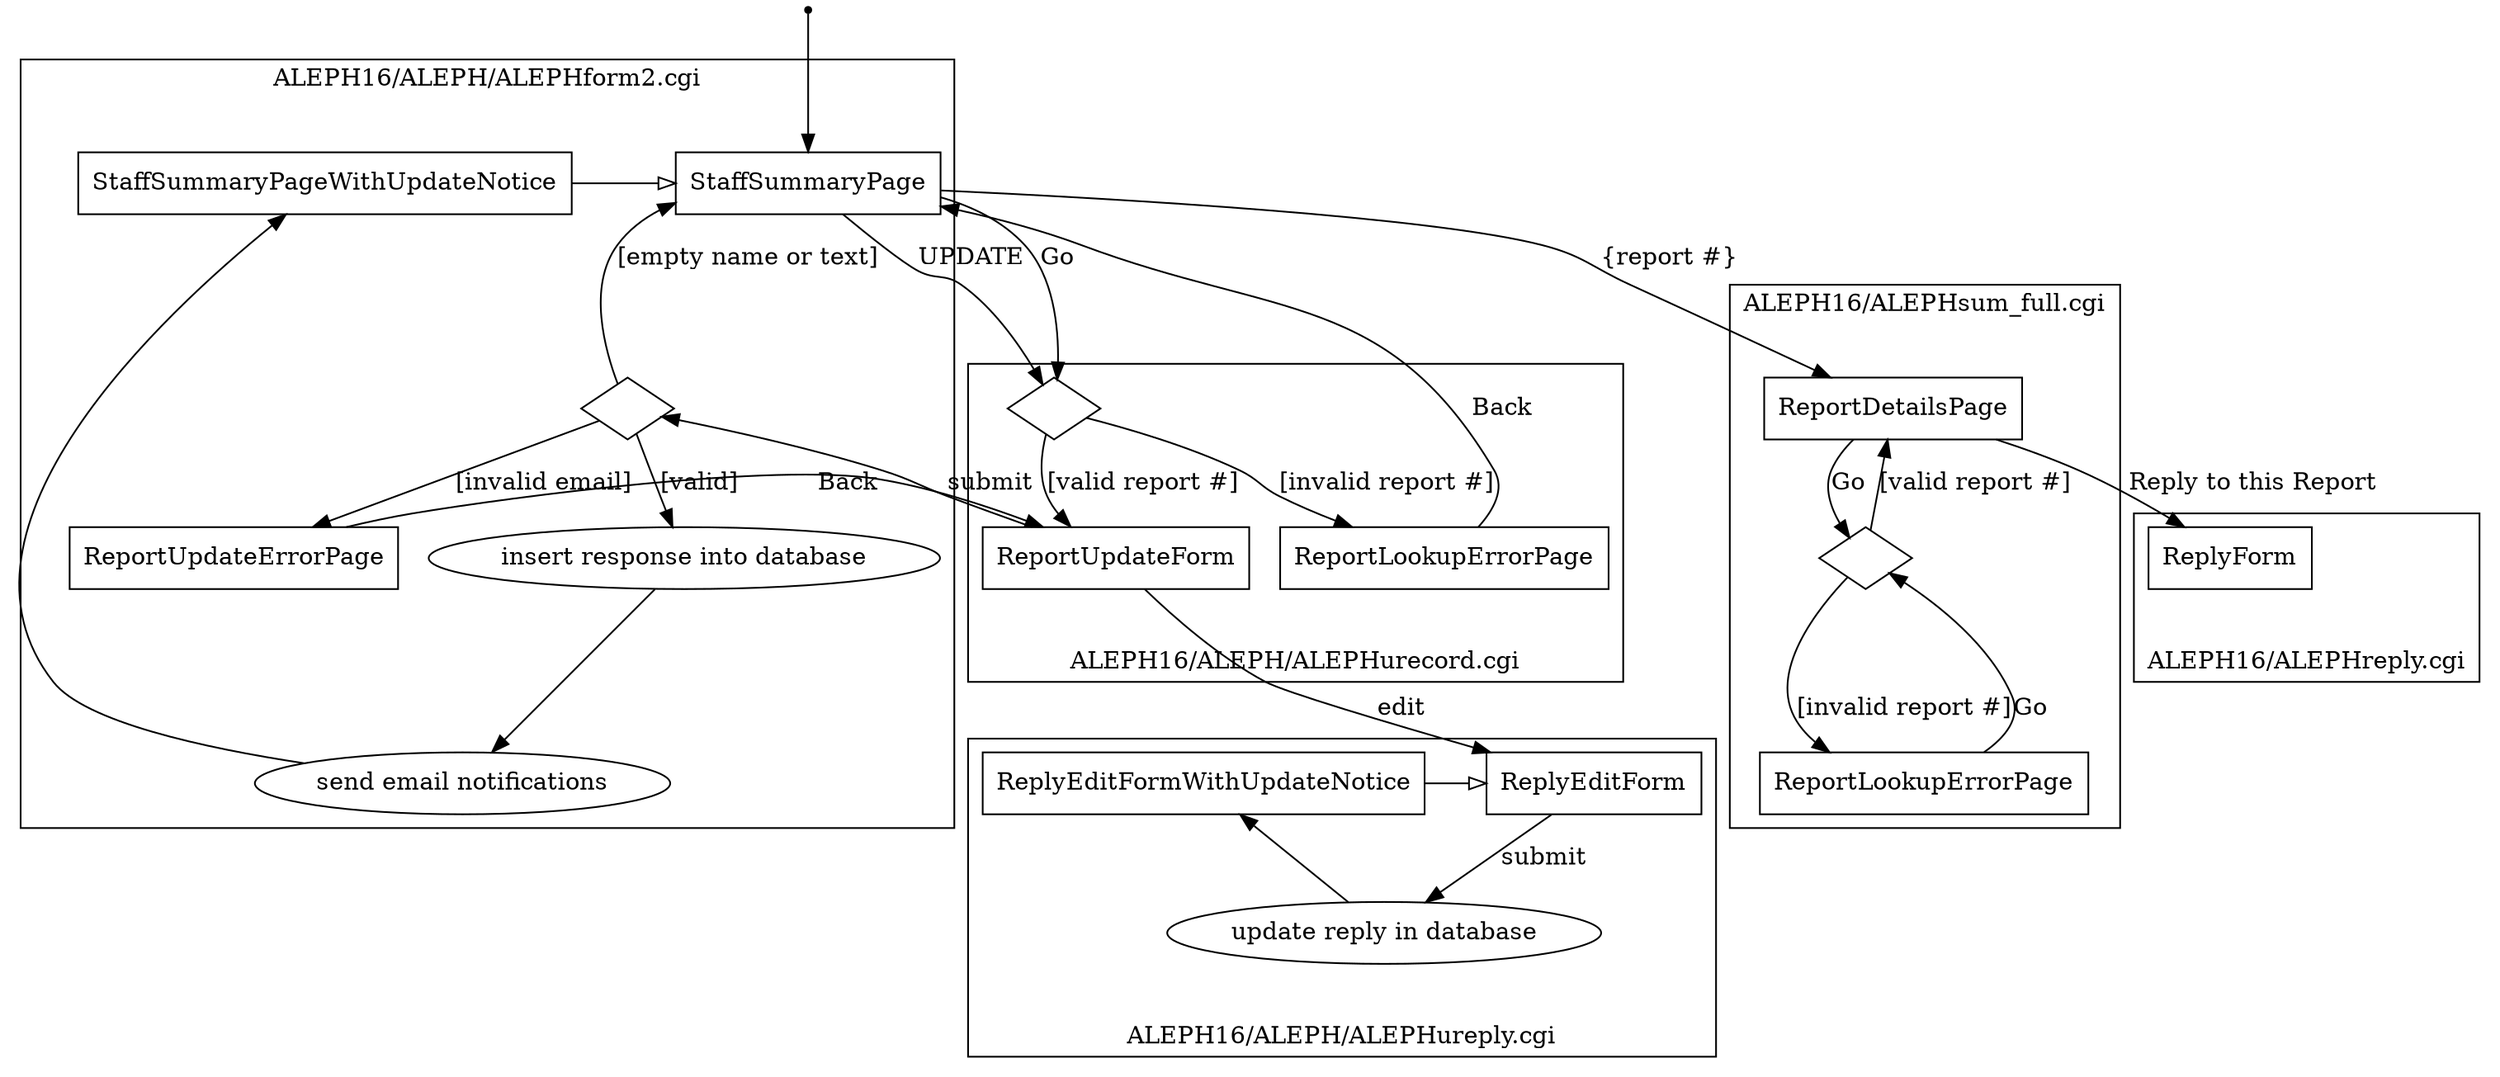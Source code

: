 // The AlephRx staff response and report updating process.

digraph {
    // pages
    node [
        shape = rect
    ]
    StaffSummaryPage
    // subclass-like relation
    StaffSummaryPageWithUpdateNotice -> StaffSummaryPage [ arrowhead = empty ]
    ReportUpdateErrorPage
    ReportUpdateForm
    ReportLookupErrorPage_urecord [ label = "ReportLookupErrorPage" ]
    ReplyEditForm
    // subclass-like relation
    ReplyEditFormWithUpdateNotice -> ReplyEditForm [ arrowhead = empty ]
    ReplyForm
    ReportDetailsPage
    ReportLookupErrorPage

    // processes
    node [
        shape = ellipse
    ]
    insert_response [ label = "insert response into database" ]
    send_email [ label = "send email notifications" ]
    update_reply [ label = "update reply in database" ]

    // error checking
    node [
        shape = diamond
        label = ""
    ]
    validate_response
    validate_report_number
    validate_report_number_urecord

    // set the starting page
    start [ shape = point ]
    start -> StaffSummaryPage

    // application flow
    StaffSummaryPage -> validate_report_number_urecord [ label = "UPDATE" ]
    StaffSummaryPage -> validate_report_number_urecord [ label = "Go" ]
    validate_report_number_urecord -> ReportUpdateForm
        [ label = "[valid report #]" ]
    validate_report_number_urecord -> ReportLookupErrorPage_urecord
        [ label = "[invalid report #]" ]
    ReportLookupErrorPage_urecord -> StaffSummaryPage [ label = "Back" ]
    ReportUpdateForm -> validate_response [ label = "submit" ]
    validate_response -> insert_response [ label = "[valid]" ]
    validate_response -> ReportUpdateErrorPage [ label = "[invalid email]" ]
    ReportUpdateErrorPage -> ReportUpdateForm [ label = "Back" ]
    validate_response -> StaffSummaryPage [ label = "[empty name or text]" ]
    insert_response -> send_email
    send_email -> StaffSummaryPageWithUpdateNotice
    
    StaffSummaryPage -> ReportDetailsPage [ label = "{report #}" ]
    ReportDetailsPage -> validate_report_number [ label = "Go" ]
    validate_report_number -> ReportLookupErrorPage [ label = "[invalid report #]" ]
    ReportLookupErrorPage -> validate_report_number [ label = "Go" ]
    validate_report_number -> ReportDetailsPage [ label = "[valid report #]" ]
    ReportDetailsPage -> ReplyForm [ label = "Reply to this Report" ]

    ReportUpdateForm -> ReplyEditForm [ label = "edit" ]
    ReplyEditForm -> update_reply [ label = "submit" ]
    update_reply -> ReplyEditFormWithUpdateNotice
    
    // group the pages and processes by which script handles them
    subgraph cluster_0 {
        label = "ALEPH16/ALEPH/ALEPHform2.cgi"
        // use rank = min to ensure this page is at the top of the diagram
        { rank = min; StaffSummaryPage StaffSummaryPageWithUpdateNotice }
        ReportUpdateErrorPage
        validate_response
        insert_response
        send_email
    }
    subgraph cluster_1 {
        label = "ALEPH16/ALEPH/ALEPHurecord.cgi"
        labelloc = b
        ReportUpdateForm
        ReportLookupErrorPage_urecord
        validate_report_number_urecord
    }
    subgraph cluster_2 {
        label = "ALEPH16/ALEPH/ALEPHureply.cgi"
        labelloc = b
        { rank = min; ReplyEditForm ReplyEditFormWithUpdateNotice }
        update_reply
    }
    subgraph cluster_3 {
        label = "ALEPH16/ALEPHsum_full.cgi"
        ReportDetailsPage
        validate_report_number
        ReportLookupErrorPage
    }
    subgraph cluster_4 {
        label = "ALEPH16/ALEPHreply.cgi"
        labelloc = b
        ReplyForm
    }
}

